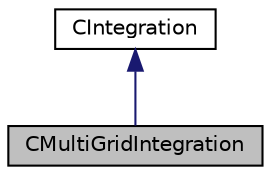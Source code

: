 digraph "CMultiGridIntegration"
{
 // LATEX_PDF_SIZE
  edge [fontname="Helvetica",fontsize="10",labelfontname="Helvetica",labelfontsize="10"];
  node [fontname="Helvetica",fontsize="10",shape=record];
  Node1 [label="CMultiGridIntegration",height=0.2,width=0.4,color="black", fillcolor="grey75", style="filled", fontcolor="black",tooltip="Class for time integration using a multigrid method."];
  Node2 -> Node1 [dir="back",color="midnightblue",fontsize="10",style="solid",fontname="Helvetica"];
  Node2 [label="CIntegration",height=0.2,width=0.4,color="black", fillcolor="white", style="filled",URL="$classCIntegration.html",tooltip="Main class for doing the space integration, time integration, and monitoring of a system of Partial D..."];
}

